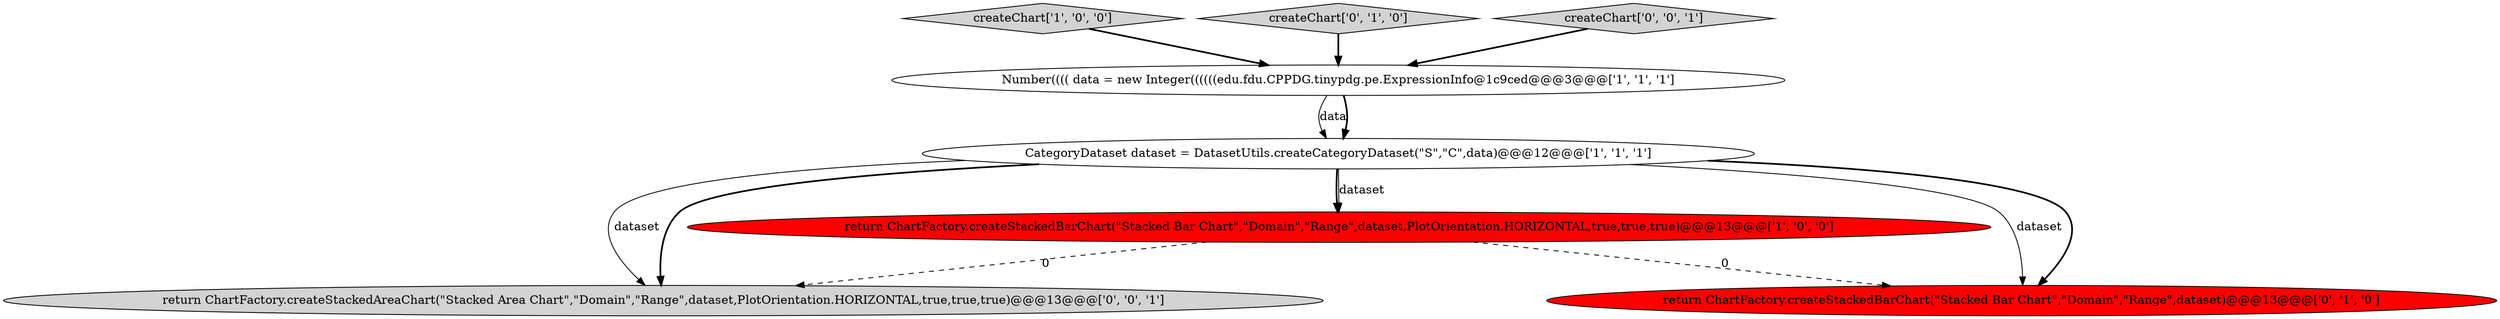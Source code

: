 digraph {
3 [style = filled, label = "createChart['1', '0', '0']", fillcolor = lightgray, shape = diamond image = "AAA0AAABBB1BBB"];
0 [style = filled, label = "return ChartFactory.createStackedBarChart(\"Stacked Bar Chart\",\"Domain\",\"Range\",dataset,PlotOrientation.HORIZONTAL,true,true,true)@@@13@@@['1', '0', '0']", fillcolor = red, shape = ellipse image = "AAA1AAABBB1BBB"];
1 [style = filled, label = "CategoryDataset dataset = DatasetUtils.createCategoryDataset(\"S\",\"C\",data)@@@12@@@['1', '1', '1']", fillcolor = white, shape = ellipse image = "AAA0AAABBB1BBB"];
5 [style = filled, label = "createChart['0', '1', '0']", fillcolor = lightgray, shape = diamond image = "AAA0AAABBB2BBB"];
6 [style = filled, label = "return ChartFactory.createStackedAreaChart(\"Stacked Area Chart\",\"Domain\",\"Range\",dataset,PlotOrientation.HORIZONTAL,true,true,true)@@@13@@@['0', '0', '1']", fillcolor = lightgray, shape = ellipse image = "AAA0AAABBB3BBB"];
7 [style = filled, label = "createChart['0', '0', '1']", fillcolor = lightgray, shape = diamond image = "AAA0AAABBB3BBB"];
2 [style = filled, label = "Number(((( data = new Integer((((((edu.fdu.CPPDG.tinypdg.pe.ExpressionInfo@1c9ced@@@3@@@['1', '1', '1']", fillcolor = white, shape = ellipse image = "AAA0AAABBB1BBB"];
4 [style = filled, label = "return ChartFactory.createStackedBarChart(\"Stacked Bar Chart\",\"Domain\",\"Range\",dataset)@@@13@@@['0', '1', '0']", fillcolor = red, shape = ellipse image = "AAA1AAABBB2BBB"];
1->4 [style = solid, label="dataset"];
1->4 [style = bold, label=""];
5->2 [style = bold, label=""];
0->4 [style = dashed, label="0"];
1->6 [style = bold, label=""];
1->0 [style = bold, label=""];
1->6 [style = solid, label="dataset"];
3->2 [style = bold, label=""];
2->1 [style = solid, label="data"];
7->2 [style = bold, label=""];
2->1 [style = bold, label=""];
1->0 [style = solid, label="dataset"];
0->6 [style = dashed, label="0"];
}

